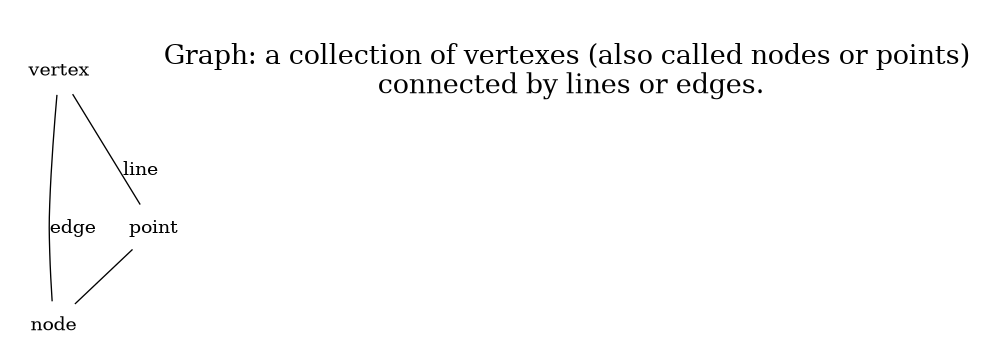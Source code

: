 @startuml
graph G {
     
  bgcolor="transparent"
  node[style=filled color=white]
     
     

  vertex -- "node" [label="edge"]
  vertex -- point [label="line"]
  point -- "node"

  "
  Graph: a collection of vertexes (also called nodes or points)
   connected by lines or edges.
  " [shape=none fontsize=20]
}

@enduml
